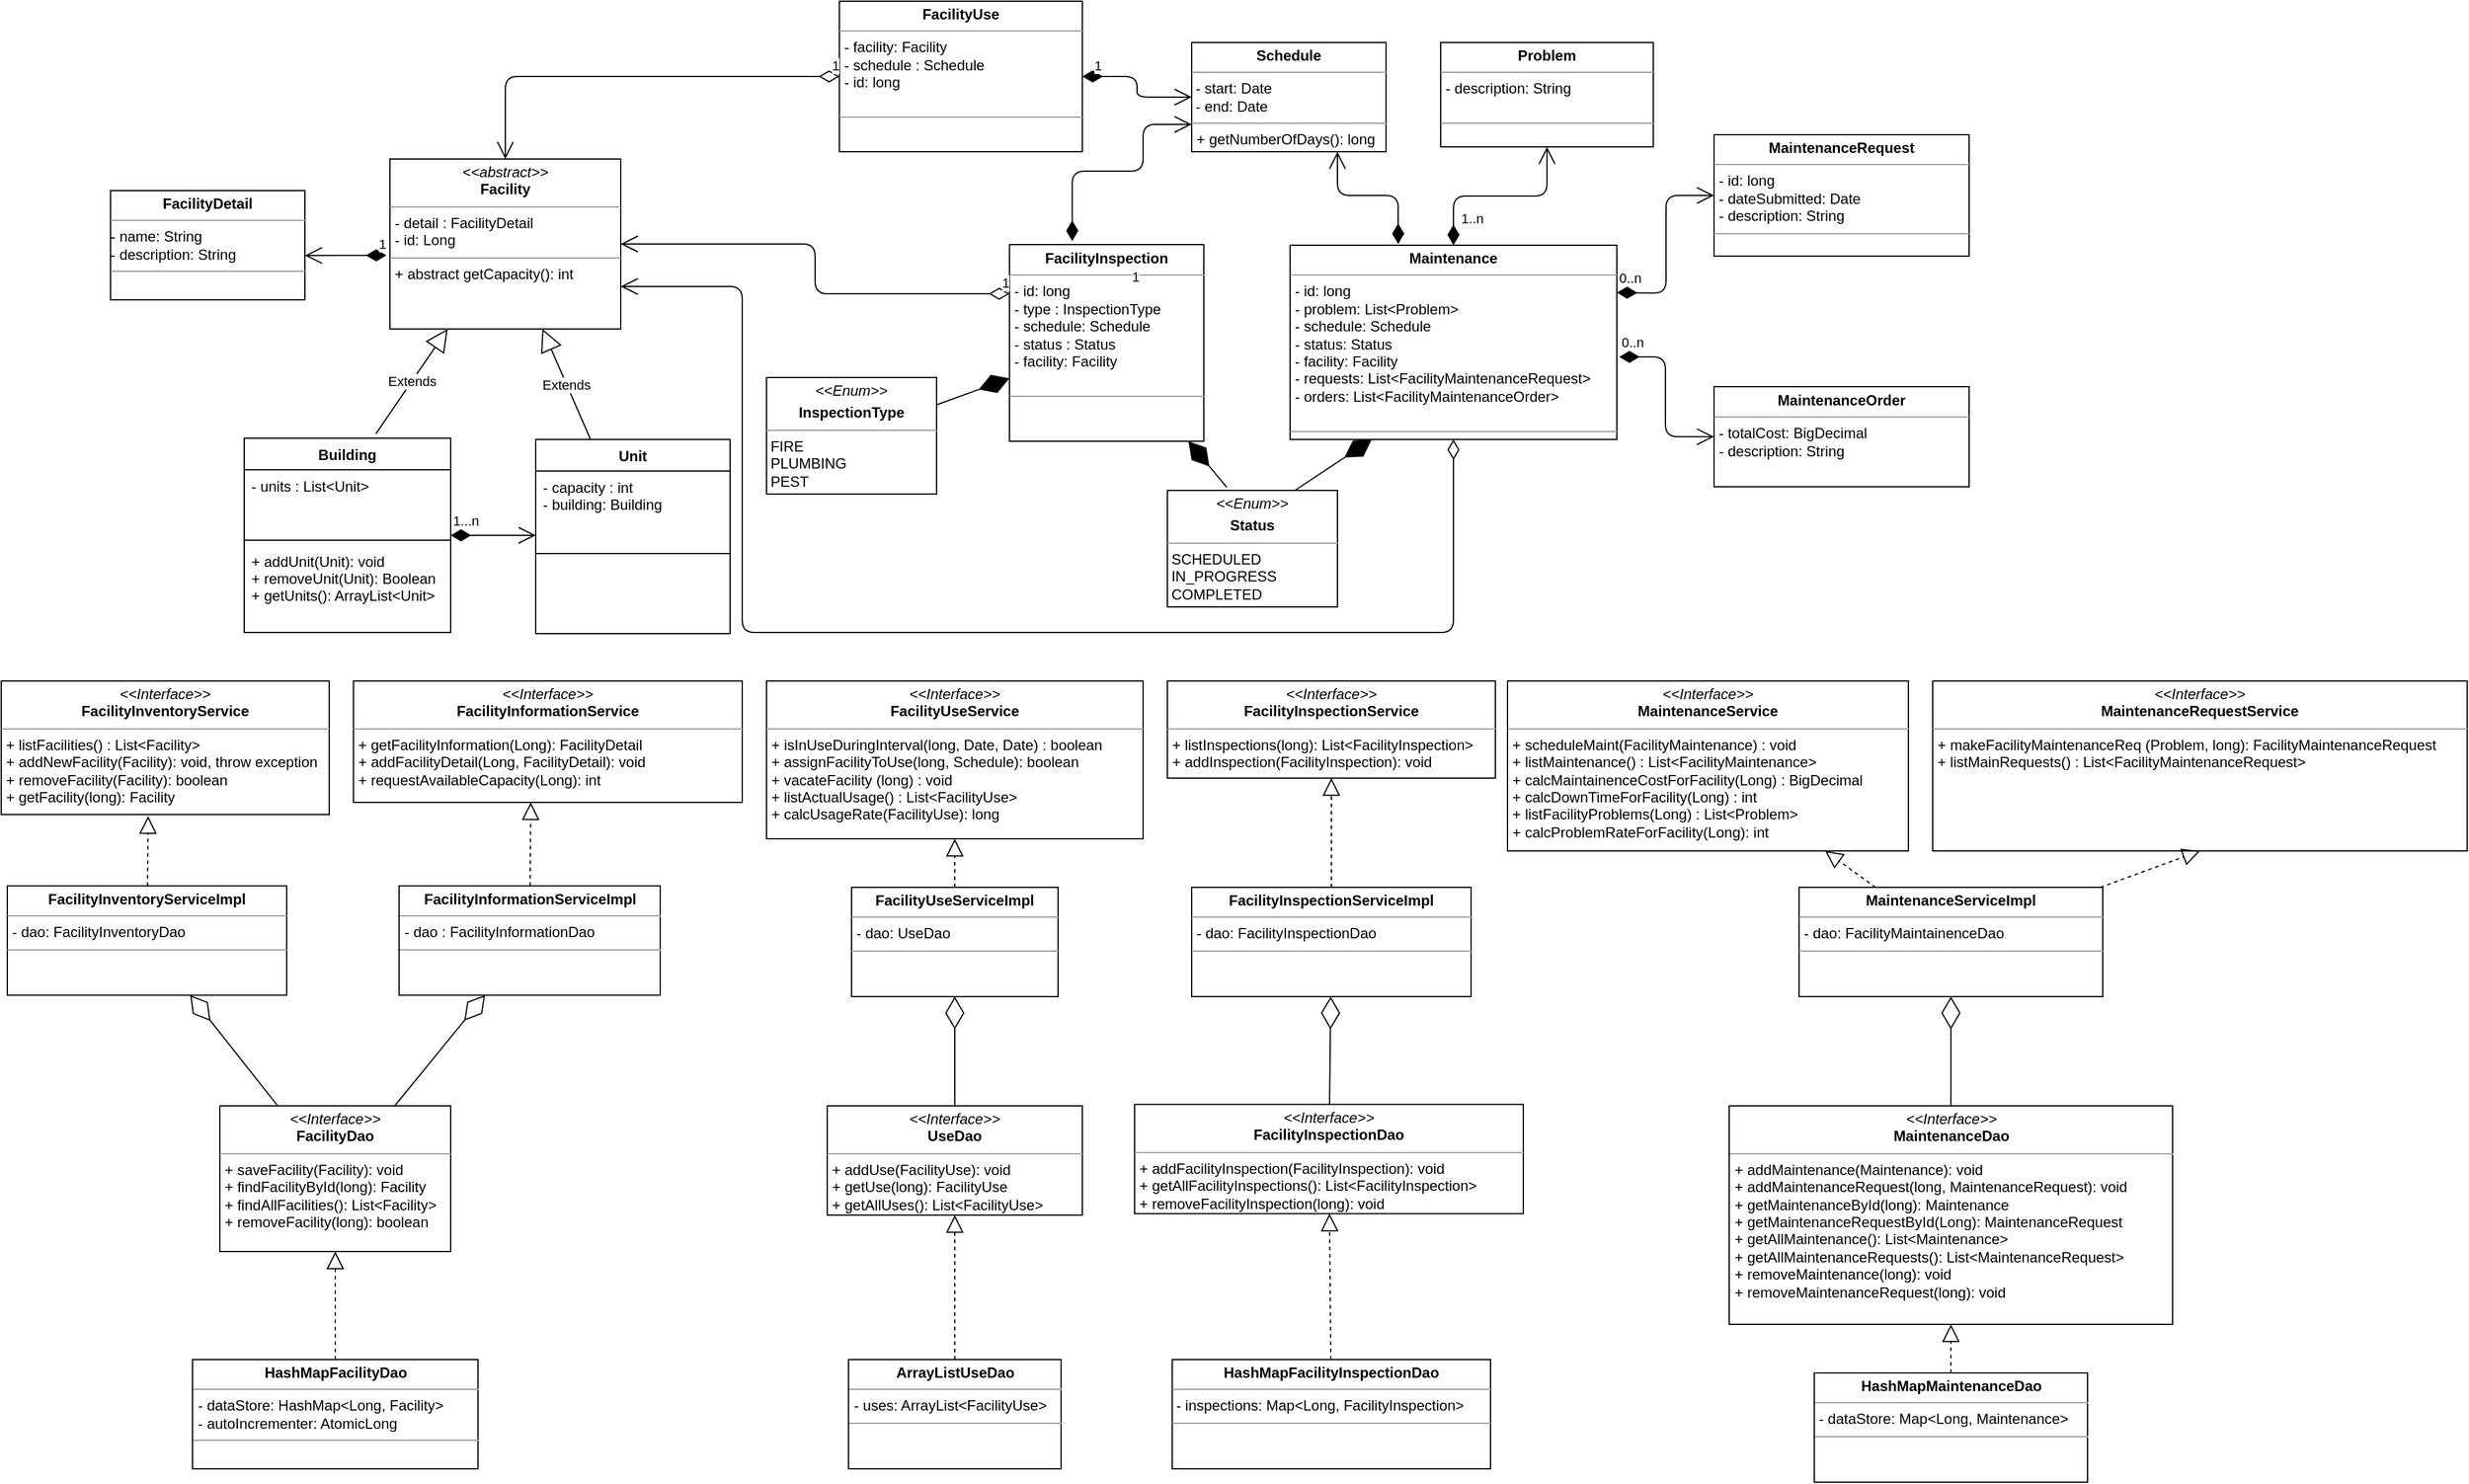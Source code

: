 <mxfile version="12.7.4" type="device"><diagram name="Page-1" id="e7e014a7-5840-1c2e-5031-d8a46d1fe8dd"><mxGraphModel dx="2235" dy="878" grid="1" gridSize="10" guides="1" tooltips="1" connect="1" arrows="1" fold="1" page="1" pageScale="1" pageWidth="1169" pageHeight="826" background="#ffffff" math="0" shadow="0"><root><mxCell id="0"/><mxCell id="1" parent="0"/><mxCell id="Rs3aG7dNfr2jWQ8IBVUv-45" value="Building" style="swimlane;fontStyle=1;align=center;verticalAlign=top;childLayout=stackLayout;horizontal=1;startSize=26;horizontalStack=0;resizeParent=1;resizeParentMax=0;resizeLast=0;collapsible=1;marginBottom=0;" parent="1" vertex="1"><mxGeometry x="250" y="390" width="170" height="160" as="geometry"/></mxCell><mxCell id="Rs3aG7dNfr2jWQ8IBVUv-46" value="- units : List&lt;Unit&gt;" style="text;strokeColor=none;fillColor=none;align=left;verticalAlign=top;spacingLeft=4;spacingRight=4;overflow=hidden;rotatable=0;points=[[0,0.5],[1,0.5]];portConstraint=eastwest;" parent="Rs3aG7dNfr2jWQ8IBVUv-45" vertex="1"><mxGeometry y="26" width="170" height="54" as="geometry"/></mxCell><mxCell id="Rs3aG7dNfr2jWQ8IBVUv-47" value="" style="line;strokeWidth=1;fillColor=none;align=left;verticalAlign=middle;spacingTop=-1;spacingLeft=3;spacingRight=3;rotatable=0;labelPosition=right;points=[];portConstraint=eastwest;" parent="Rs3aG7dNfr2jWQ8IBVUv-45" vertex="1"><mxGeometry y="80" width="170" height="8" as="geometry"/></mxCell><mxCell id="Rs3aG7dNfr2jWQ8IBVUv-48" value="+ addUnit(Unit): void&#xA;+ removeUnit(Unit): Boolean&#xA;+ getUnits(): ArrayList&lt;Unit&gt;&#xA;&#xA;" style="text;strokeColor=none;fillColor=none;align=left;verticalAlign=top;spacingLeft=4;spacingRight=4;overflow=hidden;rotatable=0;points=[[0,0.5],[1,0.5]];portConstraint=eastwest;" parent="Rs3aG7dNfr2jWQ8IBVUv-45" vertex="1"><mxGeometry y="88" width="170" height="72" as="geometry"/></mxCell><mxCell id="Rs3aG7dNfr2jWQ8IBVUv-49" value="Extends" style="endArrow=block;endSize=16;endFill=0;html=1;exitX=0.638;exitY=-0.023;exitDx=0;exitDy=0;exitPerimeter=0;entryX=0.25;entryY=1;entryDx=0;entryDy=0;" parent="1" source="Rs3aG7dNfr2jWQ8IBVUv-45" target="Rs3aG7dNfr2jWQ8IBVUv-57" edge="1"><mxGeometry width="160" relative="1" as="geometry"><mxPoint x="250" y="310" as="sourcePoint"/><mxPoint x="413.738" y="286" as="targetPoint"/></mxGeometry></mxCell><mxCell id="Rs3aG7dNfr2jWQ8IBVUv-50" value="Unit" style="swimlane;fontStyle=1;align=center;verticalAlign=top;childLayout=stackLayout;horizontal=1;startSize=26;horizontalStack=0;resizeParent=1;resizeParentMax=0;resizeLast=0;collapsible=1;marginBottom=0;" parent="1" vertex="1"><mxGeometry x="490" y="391" width="160" height="160" as="geometry"/></mxCell><mxCell id="Rs3aG7dNfr2jWQ8IBVUv-51" value="- capacity : int&#xA;- building: Building&#xA;" style="text;strokeColor=none;fillColor=none;align=left;verticalAlign=top;spacingLeft=4;spacingRight=4;overflow=hidden;rotatable=0;points=[[0,0.5],[1,0.5]];portConstraint=eastwest;" parent="Rs3aG7dNfr2jWQ8IBVUv-50" vertex="1"><mxGeometry y="26" width="160" height="64" as="geometry"/></mxCell><mxCell id="Rs3aG7dNfr2jWQ8IBVUv-52" value="" style="line;strokeWidth=1;fillColor=none;align=left;verticalAlign=middle;spacingTop=-1;spacingLeft=3;spacingRight=3;rotatable=0;labelPosition=right;points=[];portConstraint=eastwest;" parent="Rs3aG7dNfr2jWQ8IBVUv-50" vertex="1"><mxGeometry y="90" width="160" height="8" as="geometry"/></mxCell><mxCell id="Rs3aG7dNfr2jWQ8IBVUv-53" value="&#xA;&#xA;" style="text;strokeColor=none;fillColor=none;align=left;verticalAlign=top;spacingLeft=4;spacingRight=4;overflow=hidden;rotatable=0;points=[[0,0.5],[1,0.5]];portConstraint=eastwest;" parent="Rs3aG7dNfr2jWQ8IBVUv-50" vertex="1"><mxGeometry y="98" width="160" height="62" as="geometry"/></mxCell><mxCell id="Rs3aG7dNfr2jWQ8IBVUv-54" value="Extends" style="endArrow=block;endSize=16;endFill=0;html=1;" parent="1" source="Rs3aG7dNfr2jWQ8IBVUv-50" target="Rs3aG7dNfr2jWQ8IBVUv-57" edge="1"><mxGeometry width="160" relative="1" as="geometry"><mxPoint x="180" y="320" as="sourcePoint"/><mxPoint x="510.133" y="286" as="targetPoint"/></mxGeometry></mxCell><mxCell id="Rs3aG7dNfr2jWQ8IBVUv-57" value="&lt;p style=&quot;margin: 0px ; margin-top: 4px ; text-align: center&quot;&gt;&lt;i&gt;&amp;lt;&amp;lt;abstract&amp;gt;&amp;gt;&lt;/i&gt;&lt;br&gt;&lt;b&gt;Facility&lt;/b&gt;&lt;/p&gt;&lt;hr size=&quot;1&quot;&gt;&lt;p style=&quot;margin: 0px ; margin-left: 4px&quot;&gt;- detail : FacilityDetail&lt;/p&gt;&lt;p style=&quot;margin: 0px ; margin-left: 4px&quot;&gt;- id: Long&lt;br&gt;&lt;/p&gt;&lt;hr size=&quot;1&quot;&gt;&lt;p style=&quot;margin: 0px ; margin-left: 4px&quot;&gt;+ abstract getCapacity(): int&lt;br&gt;&lt;/p&gt;" style="verticalAlign=top;align=left;overflow=fill;fontSize=12;fontFamily=Helvetica;html=1;" parent="1" vertex="1"><mxGeometry x="370" y="160" width="190" height="140" as="geometry"/></mxCell><mxCell id="Rs3aG7dNfr2jWQ8IBVUv-77" value="&lt;p style=&quot;margin: 0px ; margin-top: 4px ; text-align: center&quot;&gt;&lt;i&gt;&amp;lt;&amp;lt;Interface&amp;gt;&amp;gt;&lt;/i&gt;&lt;br&gt;&lt;b&gt;FacilityInventoryService&lt;/b&gt;&lt;/p&gt;&lt;hr size=&quot;1&quot;&gt;&lt;p style=&quot;margin: 0px ; margin-left: 4px&quot;&gt;+ listFacilities() : List&amp;lt;Facility&amp;gt;&lt;br&gt;&lt;/p&gt;&lt;p style=&quot;margin: 0px ; margin-left: 4px&quot;&gt;+ addNewFacility(Facility): void, throw exception&lt;/p&gt;&lt;p style=&quot;margin: 0px ; margin-left: 4px&quot;&gt;+ removeFacility(Facility): boolean&lt;/p&gt;&lt;p style=&quot;margin: 0px ; margin-left: 4px&quot;&gt;+ getFacility(long): Facility&lt;br&gt;&lt;/p&gt;" style="verticalAlign=top;align=left;overflow=fill;fontSize=12;fontFamily=Helvetica;html=1;" parent="1" vertex="1"><mxGeometry x="50" y="590" width="270" height="110" as="geometry"/></mxCell><mxCell id="Rs3aG7dNfr2jWQ8IBVUv-78" value="&lt;p style=&quot;margin: 0px ; margin-top: 4px ; text-align: center&quot;&gt;&lt;i&gt;&amp;lt;&amp;lt;Interface&amp;gt;&amp;gt;&lt;/i&gt;&lt;br&gt;&lt;b&gt;FacilityUseService&lt;/b&gt;&lt;/p&gt;&lt;hr size=&quot;1&quot;&gt;&lt;p style=&quot;margin: 0px ; margin-left: 4px&quot;&gt;+ isInUseDuringInterval(long, Date, Date) : boolean&lt;br&gt;+ assignFacilityToUse(long, Schedule): boolean&lt;/p&gt;&lt;p style=&quot;margin: 0px ; margin-left: 4px&quot;&gt;+ vacateFacility (long) : void&lt;/p&gt;&lt;p style=&quot;margin: 0px ; margin-left: 4px&quot;&gt;+ listActualUsage() : List&amp;lt;FacilityUse&amp;gt;&lt;/p&gt;&lt;p style=&quot;margin: 0px ; margin-left: 4px&quot;&gt;+ calcUsageRate(FacilityUse): long&lt;br&gt;&lt;/p&gt;" style="verticalAlign=top;align=left;overflow=fill;fontSize=12;fontFamily=Helvetica;html=1;" parent="1" vertex="1"><mxGeometry x="680" y="590" width="310" height="130" as="geometry"/></mxCell><mxCell id="Rs3aG7dNfr2jWQ8IBVUv-79" value="&lt;p style=&quot;margin: 0px ; margin-top: 4px ; text-align: center&quot;&gt;&lt;i&gt;&amp;lt;&amp;lt;Interface&amp;gt;&amp;gt;&lt;/i&gt;&lt;br&gt;&lt;b&gt;FacilityInspectionService&lt;/b&gt;&lt;/p&gt;&lt;hr size=&quot;1&quot;&gt;&lt;p style=&quot;margin: 0px ; margin-left: 4px&quot;&gt;+ listInspections(long): List&amp;lt;FacilityInspection&amp;gt;&lt;br&gt;&lt;/p&gt;&lt;p style=&quot;margin: 0px ; margin-left: 4px&quot;&gt;+ addInspection(FacilityInspection): void&lt;br&gt;&lt;/p&gt;" style="verticalAlign=top;align=left;overflow=fill;fontSize=12;fontFamily=Helvetica;html=1;" parent="1" vertex="1"><mxGeometry x="1010" y="590" width="270" height="80" as="geometry"/></mxCell><mxCell id="Rs3aG7dNfr2jWQ8IBVUv-80" value="&lt;p style=&quot;margin: 0px ; margin-top: 4px ; text-align: center&quot;&gt;&lt;i&gt;&amp;lt;&amp;lt;Interface&amp;gt;&amp;gt;&lt;/i&gt;&lt;br&gt;&lt;b&gt;MaintenanceService&lt;/b&gt;&lt;/p&gt;&lt;hr size=&quot;1&quot;&gt;&lt;p style=&quot;margin: 0px ; margin-left: 4px&quot;&gt;+ scheduleMaint(FacilityMaintenance) : void&lt;/p&gt;&lt;p style=&quot;margin: 0px ; margin-left: 4px&quot;&gt;+ listMaintenance() : List&amp;lt;FacilityMaintenance&amp;gt;&lt;/p&gt;&lt;p style=&quot;margin: 0px ; margin-left: 4px&quot;&gt;+ calcMaintainenceCostForFacility(Long) : BigDecimal&lt;/p&gt;&lt;p style=&quot;margin: 0px ; margin-left: 4px&quot;&gt;+ calcDownTimeForFacility(Long) : int&lt;/p&gt;&lt;p style=&quot;margin: 0px ; margin-left: 4px&quot;&gt;+ listFacilityProblems(Long) : List&amp;lt;Problem&amp;gt; &lt;br&gt;&lt;/p&gt;&lt;p style=&quot;margin: 0px ; margin-left: 4px&quot;&gt;+ calcProblemRateForFacility(Long): int&lt;br&gt;&lt;/p&gt;&lt;p style=&quot;margin: 0px ; margin-left: 4px&quot;&gt;&lt;br&gt;&lt;/p&gt;&lt;p style=&quot;margin: 0px ; margin-left: 4px&quot;&gt;&lt;br&gt;&lt;/p&gt;" style="verticalAlign=top;align=left;overflow=fill;fontSize=12;fontFamily=Helvetica;html=1;" parent="1" vertex="1"><mxGeometry x="1290" y="590" width="330" height="140" as="geometry"/></mxCell><mxCell id="Rs3aG7dNfr2jWQ8IBVUv-81" value="&lt;p style=&quot;margin: 0px ; margin-top: 4px ; text-align: center&quot;&gt;&lt;b&gt;FacilityInventoryServiceImpl&lt;/b&gt;&lt;/p&gt;&lt;hr size=&quot;1&quot;&gt;&lt;p style=&quot;margin: 0px ; margin-left: 4px&quot;&gt;- dao: FacilityInventoryDao&lt;/p&gt;&lt;hr size=&quot;1&quot;&gt;&lt;p style=&quot;margin: 0px ; margin-left: 4px&quot;&gt;&lt;br&gt;&lt;/p&gt;" style="verticalAlign=top;align=left;overflow=fill;fontSize=12;fontFamily=Helvetica;html=1;" parent="1" vertex="1"><mxGeometry x="55" y="758.8" width="230" height="90" as="geometry"/></mxCell><mxCell id="Rs3aG7dNfr2jWQ8IBVUv-82" value="&lt;p style=&quot;margin: 0px ; margin-top: 4px ; text-align: center&quot;&gt;&lt;b&gt;FacilityUseServiceImpl&lt;/b&gt;&lt;/p&gt;&lt;hr size=&quot;1&quot;&gt;&lt;p style=&quot;margin: 0px ; margin-left: 4px&quot;&gt;- dao: UseDao&lt;/p&gt;&lt;hr size=&quot;1&quot;&gt;&lt;p style=&quot;margin: 0px ; margin-left: 4px&quot;&gt;&lt;br&gt;&lt;/p&gt;" style="verticalAlign=top;align=left;overflow=fill;fontSize=12;fontFamily=Helvetica;html=1;" parent="1" vertex="1"><mxGeometry x="750" y="760" width="170" height="90" as="geometry"/></mxCell><mxCell id="Rs3aG7dNfr2jWQ8IBVUv-83" value="&lt;p style=&quot;margin: 0px ; margin-top: 4px ; text-align: center&quot;&gt;&lt;b&gt;FacilityInspectionServiceImpl&lt;/b&gt;&lt;/p&gt;&lt;hr size=&quot;1&quot;&gt;&lt;p style=&quot;margin: 0px ; margin-left: 4px&quot;&gt;- dao: FacilityInspectionDao&lt;/p&gt;&lt;hr size=&quot;1&quot;&gt;&lt;p style=&quot;margin: 0px ; margin-left: 4px&quot;&gt;&lt;br&gt;&lt;/p&gt;" style="verticalAlign=top;align=left;overflow=fill;fontSize=12;fontFamily=Helvetica;html=1;" parent="1" vertex="1"><mxGeometry x="1030" y="760" width="230" height="90" as="geometry"/></mxCell><mxCell id="Rs3aG7dNfr2jWQ8IBVUv-84" value="&lt;p style=&quot;margin: 0px ; margin-top: 4px ; text-align: center&quot;&gt;&lt;b&gt;MaintenanceServiceImpl&lt;/b&gt;&lt;/p&gt;&lt;hr size=&quot;1&quot;&gt;&lt;p style=&quot;margin: 0px ; margin-left: 4px&quot;&gt;- dao: FacilityMaintainenceDao&lt;/p&gt;&lt;hr size=&quot;1&quot;&gt;&lt;p style=&quot;margin: 0px ; margin-left: 4px&quot;&gt;&lt;br&gt;&lt;/p&gt;" style="verticalAlign=top;align=left;overflow=fill;fontSize=12;fontFamily=Helvetica;html=1;" parent="1" vertex="1"><mxGeometry x="1530" y="760" width="250" height="90" as="geometry"/></mxCell><mxCell id="Rs3aG7dNfr2jWQ8IBVUv-85" value="" style="endArrow=block;dashed=1;endFill=0;endSize=12;html=1;entryX=0.448;entryY=1.012;entryDx=0;entryDy=0;entryPerimeter=0;" parent="1" source="Rs3aG7dNfr2jWQ8IBVUv-81" target="Rs3aG7dNfr2jWQ8IBVUv-77" edge="1"><mxGeometry width="160" relative="1" as="geometry"><mxPoint x="95" y="910" as="sourcePoint"/><mxPoint x="255" y="910" as="targetPoint"/></mxGeometry></mxCell><mxCell id="Rs3aG7dNfr2jWQ8IBVUv-87" value="" style="endArrow=block;dashed=1;endFill=0;endSize=12;html=1;" parent="1" source="Rs3aG7dNfr2jWQ8IBVUv-82" target="Rs3aG7dNfr2jWQ8IBVUv-78" edge="1"><mxGeometry width="160" relative="1" as="geometry"><mxPoint x="550" y="870" as="sourcePoint"/><mxPoint x="710" y="870" as="targetPoint"/></mxGeometry></mxCell><mxCell id="Rs3aG7dNfr2jWQ8IBVUv-88" value="" style="endArrow=block;dashed=1;endFill=0;endSize=12;html=1;" parent="1" source="Rs3aG7dNfr2jWQ8IBVUv-83" target="Rs3aG7dNfr2jWQ8IBVUv-79" edge="1"><mxGeometry width="160" relative="1" as="geometry"><mxPoint x="865" y="920" as="sourcePoint"/><mxPoint x="1025" y="920" as="targetPoint"/></mxGeometry></mxCell><mxCell id="Rs3aG7dNfr2jWQ8IBVUv-89" value="" style="endArrow=block;dashed=1;endFill=0;endSize=12;html=1;" parent="1" source="Rs3aG7dNfr2jWQ8IBVUv-84" target="Rs3aG7dNfr2jWQ8IBVUv-80" edge="1"><mxGeometry width="160" relative="1" as="geometry"><mxPoint x="1470" y="910" as="sourcePoint"/><mxPoint x="1630" y="910" as="targetPoint"/></mxGeometry></mxCell><mxCell id="Rs3aG7dNfr2jWQ8IBVUv-90" value="&lt;p style=&quot;margin: 0px ; margin-top: 4px ; text-align: center&quot;&gt;&lt;i&gt;&amp;lt;&amp;lt;Interface&amp;gt;&amp;gt;&lt;/i&gt;&lt;br&gt;&lt;b&gt;FacilityDao&lt;/b&gt;&lt;/p&gt;&lt;hr size=&quot;1&quot;&gt;&lt;p style=&quot;margin: 0px ; margin-left: 4px&quot;&gt;+ saveFacility(Facility): void&lt;br&gt;+ findFacilityById(long): Facility&lt;/p&gt;&lt;p style=&quot;margin: 0px ; margin-left: 4px&quot;&gt;+ findAllFacilities(): List&amp;lt;Facility&amp;gt;&lt;/p&gt;&lt;p style=&quot;margin: 0px ; margin-left: 4px&quot;&gt;+ removeFacility(long): boolean&lt;br&gt;&lt;/p&gt;&lt;p style=&quot;margin: 0px ; margin-left: 4px&quot;&gt;&lt;br&gt;&lt;/p&gt;&lt;p style=&quot;margin: 0px ; margin-left: 4px&quot;&gt;&lt;br&gt;&lt;/p&gt;" style="verticalAlign=top;align=left;overflow=fill;fontSize=12;fontFamily=Helvetica;html=1;" parent="1" vertex="1"><mxGeometry x="230" y="940" width="190" height="120" as="geometry"/></mxCell><mxCell id="Rs3aG7dNfr2jWQ8IBVUv-91" value="&lt;p style=&quot;margin: 0px ; margin-top: 4px ; text-align: center&quot;&gt;&lt;i&gt;&amp;lt;&amp;lt;Interface&amp;gt;&amp;gt;&lt;/i&gt;&lt;br&gt;&lt;b&gt;UseDao&lt;/b&gt;&lt;/p&gt;&lt;hr size=&quot;1&quot;&gt;&lt;p style=&quot;margin: 0px ; margin-left: 4px&quot;&gt;+ addUse(FacilityUse): void&lt;/p&gt;&lt;p style=&quot;margin: 0px ; margin-left: 4px&quot;&gt;+ getUse(long): FacilityUse&lt;/p&gt;&lt;p style=&quot;margin: 0px ; margin-left: 4px&quot;&gt;+ getAllUses(): List&amp;lt;FacilityUse&amp;gt;&lt;br&gt;&lt;/p&gt;" style="verticalAlign=top;align=left;overflow=fill;fontSize=12;fontFamily=Helvetica;html=1;" parent="1" vertex="1"><mxGeometry x="730" y="940" width="210" height="90" as="geometry"/></mxCell><mxCell id="Rs3aG7dNfr2jWQ8IBVUv-92" value="&lt;p style=&quot;margin: 0px ; margin-top: 4px ; text-align: center&quot;&gt;&lt;i&gt;&amp;lt;&amp;lt;Interface&amp;gt;&amp;gt;&lt;/i&gt;&lt;br&gt;&lt;b&gt;FacilityInspectionDao&lt;/b&gt;&lt;/p&gt;&lt;hr size=&quot;1&quot;&gt;&lt;p style=&quot;margin: 0px ; margin-left: 4px&quot;&gt;+ addFacilityInspection(FacilityInspection): void&lt;br&gt;+ getAllFacilityInspections(): List&amp;lt;FacilityInspection&amp;gt;&lt;/p&gt;&lt;p style=&quot;margin: 0px ; margin-left: 4px&quot;&gt;+ removeFacilityInspection(long): void&lt;br&gt;&lt;/p&gt;" style="verticalAlign=top;align=left;overflow=fill;fontSize=12;fontFamily=Helvetica;html=1;" parent="1" vertex="1"><mxGeometry x="983" y="938.8" width="320" height="90" as="geometry"/></mxCell><mxCell id="Rs3aG7dNfr2jWQ8IBVUv-93" value="&lt;p style=&quot;margin: 0px ; margin-top: 4px ; text-align: center&quot;&gt;&lt;i&gt;&amp;lt;&amp;lt;Interface&amp;gt;&amp;gt;&lt;/i&gt;&lt;br&gt;&lt;b&gt;MaintenanceDao&lt;/b&gt;&lt;/p&gt;&lt;hr size=&quot;1&quot;&gt;&lt;p style=&quot;margin: 0px ; margin-left: 4px&quot;&gt;+ addMaintenance(Maintenance): void&lt;/p&gt;&lt;p style=&quot;margin: 0px ; margin-left: 4px&quot;&gt;+ addMaintenanceRequest(long, MaintenanceRequest): void&lt;/p&gt;&lt;p style=&quot;margin: 0px ; margin-left: 4px&quot;&gt;+ getMaintenanceById(long): Maintenance&lt;/p&gt;&lt;p style=&quot;margin: 0px ; margin-left: 4px&quot;&gt;+ getMaintenanceRequestById(Long): MaintenanceRequest&lt;/p&gt;&lt;p style=&quot;margin: 0px ; margin-left: 4px&quot;&gt;+ getAllMaintenance(): List&amp;lt;Maintenance&amp;gt;&lt;/p&gt;&lt;p style=&quot;margin: 0px ; margin-left: 4px&quot;&gt;+ getAllMaintenanceRequests(): List&amp;lt;MaintenanceRequest&amp;gt;&lt;/p&gt;&lt;p style=&quot;margin: 0px ; margin-left: 4px&quot;&gt;+ removeMaintenance(long): void&lt;/p&gt;&lt;p style=&quot;margin: 0px ; margin-left: 4px&quot;&gt;+ removeMaintenanceRequest(long): void&lt;br&gt;&lt;/p&gt;&lt;p style=&quot;margin: 0px ; margin-left: 4px&quot;&gt;&lt;br&gt;&lt;/p&gt;&lt;p style=&quot;margin: 0px ; margin-left: 4px&quot;&gt;&lt;br&gt;&lt;/p&gt;" style="verticalAlign=top;align=left;overflow=fill;fontSize=12;fontFamily=Helvetica;html=1;" parent="1" vertex="1"><mxGeometry x="1472.5" y="940" width="365" height="180" as="geometry"/></mxCell><mxCell id="Rs3aG7dNfr2jWQ8IBVUv-95" value="" style="endArrow=diamondThin;endFill=0;endSize=24;html=1;" parent="1" source="Rs3aG7dNfr2jWQ8IBVUv-90" target="Rs3aG7dNfr2jWQ8IBVUv-81" edge="1"><mxGeometry width="160" relative="1" as="geometry"><mxPoint x="5" y="950" as="sourcePoint"/><mxPoint x="165" y="950" as="targetPoint"/></mxGeometry></mxCell><mxCell id="Rs3aG7dNfr2jWQ8IBVUv-96" value="" style="endArrow=diamondThin;endFill=0;endSize=24;html=1;" parent="1" source="Rs3aG7dNfr2jWQ8IBVUv-91" target="Rs3aG7dNfr2jWQ8IBVUv-82" edge="1"><mxGeometry width="160" relative="1" as="geometry"><mxPoint x="610" y="1170" as="sourcePoint"/><mxPoint x="770" y="1170" as="targetPoint"/></mxGeometry></mxCell><mxCell id="Rs3aG7dNfr2jWQ8IBVUv-97" value="" style="endArrow=diamondThin;endFill=0;endSize=24;html=1;" parent="1" source="Rs3aG7dNfr2jWQ8IBVUv-92" target="Rs3aG7dNfr2jWQ8IBVUv-83" edge="1"><mxGeometry width="160" relative="1" as="geometry"><mxPoint x="1250" y="1000" as="sourcePoint"/><mxPoint x="1250" y="910" as="targetPoint"/></mxGeometry></mxCell><mxCell id="Rs3aG7dNfr2jWQ8IBVUv-98" value="" style="endArrow=diamondThin;endFill=0;endSize=24;html=1;" parent="1" source="Rs3aG7dNfr2jWQ8IBVUv-93" target="Rs3aG7dNfr2jWQ8IBVUv-84" edge="1"><mxGeometry width="160" relative="1" as="geometry"><mxPoint x="1515" y="995.6" as="sourcePoint"/><mxPoint x="1515" y="905.6" as="targetPoint"/></mxGeometry></mxCell><mxCell id="Rs3aG7dNfr2jWQ8IBVUv-99" value="&lt;p style=&quot;margin: 0px ; margin-top: 4px ; text-align: center&quot;&gt;&lt;b&gt;HashMapFacilityDao&lt;/b&gt;&lt;/p&gt;&lt;hr size=&quot;1&quot;&gt;&lt;p style=&quot;margin: 0px ; margin-left: 4px&quot;&gt;- dataStore: HashMap&amp;lt;Long, Facility&amp;gt;&lt;/p&gt;&lt;p style=&quot;margin: 0px ; margin-left: 4px&quot;&gt;- autoIncrementer: AtomicLong&lt;br&gt;&lt;/p&gt;&lt;hr size=&quot;1&quot;&gt;&lt;p style=&quot;margin: 0px ; margin-left: 4px&quot;&gt;&lt;br&gt;&lt;/p&gt;" style="verticalAlign=top;align=left;overflow=fill;fontSize=12;fontFamily=Helvetica;html=1;" parent="1" vertex="1"><mxGeometry x="207.5" y="1149" width="235" height="90" as="geometry"/></mxCell><mxCell id="Rs3aG7dNfr2jWQ8IBVUv-100" value="" style="endArrow=block;dashed=1;endFill=0;endSize=12;html=1;" parent="1" source="Rs3aG7dNfr2jWQ8IBVUv-99" target="Rs3aG7dNfr2jWQ8IBVUv-90" edge="1"><mxGeometry width="160" relative="1" as="geometry"><mxPoint x="-45" y="1280" as="sourcePoint"/><mxPoint x="115" y="1280" as="targetPoint"/></mxGeometry></mxCell><mxCell id="Rs3aG7dNfr2jWQ8IBVUv-101" value="&lt;p style=&quot;margin: 0px ; margin-top: 4px ; text-align: center&quot;&gt;&lt;b&gt;ArrayListUseDao&lt;/b&gt;&lt;br&gt;&lt;/p&gt;&lt;hr size=&quot;1&quot;&gt;&lt;p style=&quot;margin: 0px ; margin-left: 4px&quot;&gt;- uses: ArrayList&amp;lt;FacilityUse&amp;gt;&lt;br&gt;&lt;/p&gt;&lt;hr size=&quot;1&quot;&gt;&lt;p style=&quot;margin: 0px ; margin-left: 4px&quot;&gt;&lt;br&gt;&lt;/p&gt;" style="verticalAlign=top;align=left;overflow=fill;fontSize=12;fontFamily=Helvetica;html=1;" parent="1" vertex="1"><mxGeometry x="747.5" y="1149" width="175" height="90" as="geometry"/></mxCell><mxCell id="Rs3aG7dNfr2jWQ8IBVUv-102" value="" style="endArrow=block;dashed=1;endFill=0;endSize=12;html=1;" parent="1" source="Rs3aG7dNfr2jWQ8IBVUv-101" target="Rs3aG7dNfr2jWQ8IBVUv-91" edge="1"><mxGeometry width="160" relative="1" as="geometry"><mxPoint x="660" y="1180" as="sourcePoint"/><mxPoint x="660" y="1090" as="targetPoint"/></mxGeometry></mxCell><mxCell id="Rs3aG7dNfr2jWQ8IBVUv-103" value="" style="endArrow=block;dashed=1;endFill=0;endSize=12;html=1;" parent="1" source="Rs3aG7dNfr2jWQ8IBVUv-104" target="Rs3aG7dNfr2jWQ8IBVUv-92" edge="1"><mxGeometry width="160" relative="1" as="geometry"><mxPoint x="1519.41" y="1230" as="sourcePoint"/><mxPoint x="1519.41" y="1140" as="targetPoint"/></mxGeometry></mxCell><mxCell id="Rs3aG7dNfr2jWQ8IBVUv-104" value="&lt;p style=&quot;margin: 0px ; margin-top: 4px ; text-align: center&quot;&gt;&lt;b&gt;HashMapFacilityInspectionDao&lt;/b&gt;&lt;/p&gt;&lt;hr size=&quot;1&quot;&gt;&amp;nbsp;- inspections: Map&amp;lt;Long, FacilityInspection&amp;gt;&lt;br&gt;&lt;hr size=&quot;1&quot;&gt;&lt;p style=&quot;margin: 0px ; margin-left: 4px&quot;&gt;&lt;br&gt;&lt;/p&gt;" style="verticalAlign=top;align=left;overflow=fill;fontSize=12;fontFamily=Helvetica;html=1;" parent="1" vertex="1"><mxGeometry x="1014" y="1149" width="262" height="90" as="geometry"/></mxCell><mxCell id="Rs3aG7dNfr2jWQ8IBVUv-105" value="&lt;p style=&quot;margin: 0px ; margin-top: 4px ; text-align: center&quot;&gt;&lt;b&gt;HashMapMaintenanceDao&lt;/b&gt;&lt;/p&gt;&lt;hr size=&quot;1&quot;&gt;&amp;nbsp;- dataStore: Map&amp;lt;Long, Maintenance&amp;gt;&lt;br&gt;&lt;hr size=&quot;1&quot;&gt;" style="verticalAlign=top;align=left;overflow=fill;fontSize=12;fontFamily=Helvetica;html=1;" parent="1" vertex="1"><mxGeometry x="1542.5" y="1160" width="225" height="90" as="geometry"/></mxCell><mxCell id="Rs3aG7dNfr2jWQ8IBVUv-106" value="" style="endArrow=block;dashed=1;endFill=0;endSize=12;html=1;" parent="1" source="Rs3aG7dNfr2jWQ8IBVUv-105" target="Rs3aG7dNfr2jWQ8IBVUv-93" edge="1"><mxGeometry width="160" relative="1" as="geometry"><mxPoint x="1781" y="1235.6" as="sourcePoint"/><mxPoint x="1783.444" y="1125.6" as="targetPoint"/></mxGeometry></mxCell><mxCell id="Rs3aG7dNfr2jWQ8IBVUv-112" value="&lt;p style=&quot;margin: 0px ; margin-top: 4px ; text-align: center&quot;&gt;&lt;i&gt;&amp;lt;&amp;lt;Enum&amp;gt;&amp;gt;&lt;/i&gt;&lt;/p&gt;&lt;p style=&quot;margin: 0px ; margin-top: 4px ; text-align: center&quot;&gt;&lt;b&gt;InspectionType&lt;/b&gt;&lt;/p&gt;&lt;hr size=&quot;1&quot;&gt;&lt;div&gt;&amp;nbsp;FIRE&lt;/div&gt;&lt;div&gt;&amp;nbsp;PLUMBING&lt;br&gt;&amp;nbsp;PEST&lt;br&gt;&lt;/div&gt;&lt;div style=&quot;height: 2px&quot;&gt;&lt;br&gt;&lt;/div&gt;" style="verticalAlign=top;align=left;overflow=fill;fontSize=12;fontFamily=Helvetica;html=1;" parent="1" vertex="1"><mxGeometry x="680" y="340" width="140" height="96" as="geometry"/></mxCell><mxCell id="Rs3aG7dNfr2jWQ8IBVUv-113" value="&lt;p style=&quot;margin: 0px ; margin-top: 4px ; text-align: center&quot;&gt;&lt;b&gt;FacilityInspection&lt;/b&gt;&lt;/p&gt;&lt;hr size=&quot;1&quot;&gt;&lt;p style=&quot;margin: 0px ; margin-left: 4px&quot;&gt;- id: long&lt;br&gt;&lt;/p&gt;&lt;p style=&quot;margin: 0px ; margin-left: 4px&quot;&gt;- type : InspectionType&lt;/p&gt;&lt;p style=&quot;margin: 0px ; margin-left: 4px&quot;&gt;- schedule: Schedule&lt;/p&gt;&lt;p style=&quot;margin: 0px ; margin-left: 4px&quot;&gt;- status : Status&lt;/p&gt;&lt;p style=&quot;margin: 0px ; margin-left: 4px&quot;&gt;- facility: Facility&lt;/p&gt;&lt;p style=&quot;margin: 0px ; margin-left: 4px&quot;&gt;&lt;br&gt;&lt;/p&gt;&lt;hr size=&quot;1&quot;&gt;&lt;p style=&quot;margin: 0px ; margin-left: 4px&quot;&gt;&lt;br&gt;&lt;/p&gt;" style="verticalAlign=top;align=left;overflow=fill;fontSize=12;fontFamily=Helvetica;html=1;" parent="1" vertex="1"><mxGeometry x="880" y="230.5" width="160" height="162" as="geometry"/></mxCell><mxCell id="Rs3aG7dNfr2jWQ8IBVUv-114" value="" style="endArrow=diamondThin;endFill=1;endSize=24;html=1;" parent="1" source="Rs3aG7dNfr2jWQ8IBVUv-112" target="Rs3aG7dNfr2jWQ8IBVUv-113" edge="1"><mxGeometry width="160" relative="1" as="geometry"><mxPoint x="1510" y="374" as="sourcePoint"/><mxPoint x="1670" y="374" as="targetPoint"/></mxGeometry></mxCell><mxCell id="Rs3aG7dNfr2jWQ8IBVUv-121" value="1...n" style="endArrow=open;html=1;endSize=12;startArrow=diamondThin;startSize=14;startFill=1;edgeStyle=orthogonalEdgeStyle;align=left;verticalAlign=bottom;" parent="1" source="Rs3aG7dNfr2jWQ8IBVUv-45" edge="1"><mxGeometry x="-1" y="3" relative="1" as="geometry"><mxPoint x="280" y="450" as="sourcePoint"/><mxPoint x="490" y="470" as="targetPoint"/></mxGeometry></mxCell><mxCell id="Rs3aG7dNfr2jWQ8IBVUv-122" value="&lt;p style=&quot;margin: 0px ; margin-top: 4px ; text-align: center&quot;&gt;&lt;b&gt;FacilityUse&lt;/b&gt;&lt;/p&gt;&lt;hr size=&quot;1&quot;&gt;&lt;p style=&quot;margin: 0px ; margin-left: 4px&quot;&gt;- facility: Facility&lt;/p&gt;&lt;p style=&quot;margin: 0px ; margin-left: 4px&quot;&gt;- schedule : Schedule&lt;/p&gt;&lt;p style=&quot;margin: 0px ; margin-left: 4px&quot;&gt;- id: long&lt;br&gt;&lt;/p&gt;&lt;p style=&quot;margin: 0px ; margin-left: 4px&quot;&gt;&lt;br&gt;&lt;/p&gt;&lt;hr size=&quot;1&quot;&gt;&lt;div&gt;&lt;br&gt;&lt;/div&gt;&lt;div&gt;&lt;br&gt;&lt;/div&gt;" style="verticalAlign=top;align=left;overflow=fill;fontSize=12;fontFamily=Helvetica;html=1;" parent="1" vertex="1"><mxGeometry x="740" y="30" width="200" height="124" as="geometry"/></mxCell><mxCell id="Rs3aG7dNfr2jWQ8IBVUv-126" value="1" style="endArrow=open;html=1;endSize=12;startArrow=diamondThin;startSize=14;startFill=0;edgeStyle=orthogonalEdgeStyle;align=left;verticalAlign=bottom;" parent="1" source="Rs3aG7dNfr2jWQ8IBVUv-122" target="Rs3aG7dNfr2jWQ8IBVUv-57" edge="1"><mxGeometry x="-0.953" relative="1" as="geometry"><mxPoint x="640" y="110" as="sourcePoint"/><mxPoint x="513" y="150" as="targetPoint"/><mxPoint as="offset"/></mxGeometry></mxCell><mxCell id="Rs3aG7dNfr2jWQ8IBVUv-144" value="1" style="endArrow=open;html=1;endSize=12;startArrow=diamondThin;startSize=14;startFill=1;edgeStyle=elbowEdgeStyle;align=left;verticalAlign=bottom;" parent="1" source="Rs3aG7dNfr2jWQ8IBVUv-122" target="Rs3aG7dNfr2jWQ8IBVUv-124" edge="1"><mxGeometry x="-0.852" relative="1" as="geometry"><mxPoint x="660" y="290" as="sourcePoint"/><mxPoint x="820" y="290" as="targetPoint"/><mxPoint as="offset"/></mxGeometry></mxCell><mxCell id="Rs3aG7dNfr2jWQ8IBVUv-145" value="1" style="endArrow=open;html=1;endSize=12;startArrow=diamondThin;startSize=14;startFill=1;edgeStyle=orthogonalEdgeStyle;align=left;verticalAlign=bottom;exitX=-0.015;exitY=0.567;exitDx=0;exitDy=0;exitPerimeter=0;entryX=1;entryY=0.594;entryDx=0;entryDy=0;entryPerimeter=0;" parent="1" source="Rs3aG7dNfr2jWQ8IBVUv-57" target="seu9BKF7MAPgMXSV2-Tt-3" edge="1"><mxGeometry x="-0.744" relative="1" as="geometry"><mxPoint x="310" y="270" as="sourcePoint"/><mxPoint x="250" y="232" as="targetPoint"/><mxPoint as="offset"/></mxGeometry></mxCell><mxCell id="Rs3aG7dNfr2jWQ8IBVUv-148" value="&lt;p style=&quot;margin: 0px ; margin-top: 4px ; text-align: center&quot;&gt;&lt;b&gt;MaintenanceRequest&lt;/b&gt;&lt;/p&gt;&lt;hr size=&quot;1&quot;&gt;&lt;p style=&quot;margin: 0px ; margin-left: 4px&quot;&gt;- id: long&lt;br&gt;&lt;/p&gt;&lt;p style=&quot;margin: 0px ; margin-left: 4px&quot;&gt;- dateSubmitted: Date&lt;/p&gt;&lt;p style=&quot;margin: 0px ; margin-left: 4px&quot;&gt;- description: String&lt;br&gt;&lt;/p&gt;&lt;hr size=&quot;1&quot;&gt;&lt;p style=&quot;margin: 0px ; margin-left: 4px&quot;&gt;&lt;br&gt;&lt;/p&gt;" style="verticalAlign=top;align=left;overflow=fill;fontSize=12;fontFamily=Helvetica;html=1;" parent="1" vertex="1"><mxGeometry x="1460" y="140" width="210" height="100" as="geometry"/></mxCell><mxCell id="seu9BKF7MAPgMXSV2-Tt-3" value="&lt;p style=&quot;margin: 0px ; margin-top: 4px ; text-align: center&quot;&gt;&lt;b&gt;FacilityDetail&lt;/b&gt;&lt;/p&gt;&lt;hr size=&quot;1&quot;&gt;&lt;div&gt;- name: String&lt;/div&gt;&lt;div&gt;- description: String&lt;br&gt;&lt;/div&gt;&lt;hr size=&quot;1&quot;&gt;&lt;p style=&quot;margin: 0px ; margin-left: 4px&quot;&gt;&lt;br&gt;&lt;/p&gt;" style="verticalAlign=top;align=left;overflow=fill;fontSize=12;fontFamily=Helvetica;html=1;" parent="1" vertex="1"><mxGeometry x="140" y="186" width="160" height="90" as="geometry"/></mxCell><mxCell id="seu9BKF7MAPgMXSV2-Tt-4" value="1" style="endArrow=open;html=1;endSize=12;startArrow=diamondThin;startSize=14;startFill=0;edgeStyle=orthogonalEdgeStyle;align=left;verticalAlign=bottom;exitX=0;exitY=0.25;exitDx=0;exitDy=0;entryX=1;entryY=0.5;entryDx=0;entryDy=0;" parent="1" source="Rs3aG7dNfr2jWQ8IBVUv-113" target="Rs3aG7dNfr2jWQ8IBVUv-57" edge="1"><mxGeometry x="-0.953" relative="1" as="geometry"><mxPoint x="750" y="102.0" as="sourcePoint"/><mxPoint x="475.0" y="170" as="targetPoint"/><mxPoint as="offset"/></mxGeometry></mxCell><mxCell id="seu9BKF7MAPgMXSV2-Tt-7" value="1" style="endArrow=open;html=1;endSize=12;startArrow=diamondThin;startSize=14;startFill=1;edgeStyle=orthogonalEdgeStyle;align=left;verticalAlign=bottom;entryX=0;entryY=0.75;entryDx=0;entryDy=0;exitX=0.323;exitY=-0.018;exitDx=0;exitDy=0;exitPerimeter=0;" parent="1" source="Rs3aG7dNfr2jWQ8IBVUv-113" target="Rs3aG7dNfr2jWQ8IBVUv-124" edge="1"><mxGeometry x="0.073" y="-96" relative="1" as="geometry"><mxPoint x="1270" y="210" as="sourcePoint"/><mxPoint x="1430" y="210" as="targetPoint"/><Array as="points"><mxPoint x="932" y="170"/><mxPoint x="990" y="170"/><mxPoint x="990" y="132"/></Array><mxPoint as="offset"/></mxGeometry></mxCell><mxCell id="seu9BKF7MAPgMXSV2-Tt-8" value="&lt;p style=&quot;margin: 0px ; margin-top: 4px ; text-align: center&quot;&gt;&lt;i&gt;&amp;lt;&amp;lt;Enum&amp;gt;&amp;gt;&lt;/i&gt;&lt;b&gt;&lt;br&gt;&lt;/b&gt;&lt;/p&gt;&lt;p style=&quot;margin: 0px ; margin-top: 4px ; text-align: center&quot;&gt;&lt;b&gt;Status&lt;/b&gt;&lt;/p&gt;&lt;hr size=&quot;1&quot;&gt;&lt;div&gt;&amp;nbsp;SCHEDULED&lt;/div&gt;&lt;div&gt;&amp;nbsp;IN_PROGRESS &lt;br&gt;&lt;/div&gt;&lt;div&gt;&amp;nbsp;COMPLETED&lt;br&gt;&lt;/div&gt;" style="verticalAlign=top;align=left;overflow=fill;fontSize=12;fontFamily=Helvetica;html=1;" parent="1" vertex="1"><mxGeometry x="1010" y="433" width="140" height="96" as="geometry"/></mxCell><mxCell id="seu9BKF7MAPgMXSV2-Tt-9" value="" style="endArrow=diamondThin;endFill=1;endSize=24;html=1;exitX=0.349;exitY=-0.027;exitDx=0;exitDy=0;exitPerimeter=0;" parent="1" source="seu9BKF7MAPgMXSV2-Tt-8" target="Rs3aG7dNfr2jWQ8IBVUv-113" edge="1"><mxGeometry width="160" relative="1" as="geometry"><mxPoint x="830" y="372.5" as="sourcePoint"/><mxPoint x="890" y="350.643" as="targetPoint"/></mxGeometry></mxCell><mxCell id="seu9BKF7MAPgMXSV2-Tt-10" value="1" style="endArrow=open;html=1;endSize=12;startArrow=diamondThin;startSize=14;startFill=0;edgeStyle=orthogonalEdgeStyle;align=left;verticalAlign=bottom;entryX=1;entryY=0.75;entryDx=0;entryDy=0;exitX=1;exitY=0.5;exitDx=0;exitDy=0;" parent="1" source="Rs3aG7dNfr2jWQ8IBVUv-169" target="Rs3aG7dNfr2jWQ8IBVUv-57" edge="1"><mxGeometry x="-1" y="3" relative="1" as="geometry"><mxPoint x="1280" y="460" as="sourcePoint"/><mxPoint x="1440" y="460" as="targetPoint"/><Array as="points"><mxPoint x="1246" y="550"/><mxPoint x="660" y="550"/><mxPoint x="660" y="265"/></Array></mxGeometry></mxCell><mxCell id="Rs3aG7dNfr2jWQ8IBVUv-169" value="&lt;p style=&quot;margin: 0px ; margin-top: 4px ; text-align: center&quot;&gt;&lt;b&gt;Maintenance&lt;/b&gt;&lt;/p&gt;&lt;hr size=&quot;1&quot;&gt;&lt;p style=&quot;margin: 0px ; margin-left: 4px&quot;&gt;- id: long&lt;br&gt;&lt;/p&gt;&lt;p style=&quot;margin: 0px ; margin-left: 4px&quot;&gt;- problem: List&amp;lt;Problem&amp;gt;&lt;/p&gt;&lt;p style=&quot;margin: 0px ; margin-left: 4px&quot;&gt;- schedule: Schedule&lt;/p&gt;&lt;p style=&quot;margin: 0px ; margin-left: 4px&quot;&gt;- status: Status&lt;br&gt;&lt;/p&gt;&lt;p style=&quot;margin: 0px ; margin-left: 4px&quot;&gt;- facility: Facility&lt;/p&gt;&lt;p style=&quot;margin: 0px ; margin-left: 4px&quot;&gt;- requests: List&amp;lt;FacilityMaintenanceRequest&amp;gt;&lt;/p&gt;&lt;p style=&quot;margin: 0px ; margin-left: 4px&quot;&gt;- orders: List&amp;lt;FacilityMaintenanceOrder&amp;gt;&lt;br&gt;&lt;/p&gt;&lt;p style=&quot;margin: 0px ; margin-left: 4px&quot;&gt;&lt;br&gt;&lt;/p&gt;&lt;hr size=&quot;1&quot;&gt;&lt;p style=&quot;margin: 0px ; margin-left: 4px&quot;&gt;&lt;br&gt;&lt;/p&gt;" style="verticalAlign=top;align=left;overflow=fill;fontSize=12;fontFamily=Helvetica;html=1;direction=south;" parent="1" vertex="1"><mxGeometry x="1111" y="231" width="269" height="160" as="geometry"/></mxCell><mxCell id="seu9BKF7MAPgMXSV2-Tt-12" value="1" style="endArrow=open;html=1;endSize=12;startArrow=diamondThin;startSize=14;startFill=1;edgeStyle=orthogonalEdgeStyle;align=left;verticalAlign=bottom;entryX=0.75;entryY=1;entryDx=0;entryDy=0;" parent="1" target="Rs3aG7dNfr2jWQ8IBVUv-124" edge="1"><mxGeometry x="0.073" y="-96" relative="1" as="geometry"><mxPoint x="1200" y="230" as="sourcePoint"/><mxPoint x="1040" y="141.5" as="targetPoint"/><mxPoint as="offset"/><Array as="points"><mxPoint x="1200" y="190"/><mxPoint x="1150" y="190"/></Array></mxGeometry></mxCell><mxCell id="seu9BKF7MAPgMXSV2-Tt-13" value="" style="endArrow=diamondThin;endFill=1;endSize=24;html=1;exitX=0.75;exitY=0;exitDx=0;exitDy=0;entryX=1;entryY=0.75;entryDx=0;entryDy=0;" parent="1" source="seu9BKF7MAPgMXSV2-Tt-8" target="Rs3aG7dNfr2jWQ8IBVUv-169" edge="1"><mxGeometry width="160" relative="1" as="geometry"><mxPoint x="1038.86" y="440.408" as="sourcePoint"/><mxPoint x="1016.907" y="402.5" as="targetPoint"/></mxGeometry></mxCell><mxCell id="seu9BKF7MAPgMXSV2-Tt-14" value="&lt;p style=&quot;margin: 0px ; margin-top: 4px ; text-align: center&quot;&gt;&lt;b&gt;MaintenanceOrder&lt;/b&gt;&lt;/p&gt;&lt;hr size=&quot;1&quot;&gt;&lt;p style=&quot;margin: 0px ; margin-left: 4px&quot;&gt;- totalCost: BigDecimal &lt;br&gt;- description: String&lt;br&gt;&lt;/p&gt;" style="verticalAlign=top;align=left;overflow=fill;fontSize=12;fontFamily=Helvetica;html=1;" parent="1" vertex="1"><mxGeometry x="1460" y="347.57" width="210" height="82.43" as="geometry"/></mxCell><mxCell id="seu9BKF7MAPgMXSV2-Tt-19" value="0..n" style="endArrow=open;html=1;endSize=12;startArrow=diamondThin;startSize=14;startFill=1;edgeStyle=orthogonalEdgeStyle;align=left;verticalAlign=bottom;entryX=0;entryY=0.5;entryDx=0;entryDy=0;" parent="1" target="Rs3aG7dNfr2jWQ8IBVUv-148" edge="1"><mxGeometry x="-1" y="3" relative="1" as="geometry"><mxPoint x="1380" y="270" as="sourcePoint"/><mxPoint x="1540" y="270" as="targetPoint"/></mxGeometry></mxCell><mxCell id="seu9BKF7MAPgMXSV2-Tt-22" value="0..n" style="endArrow=open;html=1;endSize=12;startArrow=diamondThin;startSize=14;startFill=1;edgeStyle=orthogonalEdgeStyle;align=left;verticalAlign=bottom;exitX=0.575;exitY=-0.007;exitDx=0;exitDy=0;exitPerimeter=0;" parent="1" source="Rs3aG7dNfr2jWQ8IBVUv-169" target="seu9BKF7MAPgMXSV2-Tt-14" edge="1"><mxGeometry x="-1" y="3" relative="1" as="geometry"><mxPoint x="1390" y="280" as="sourcePoint"/><mxPoint x="1470" y="223.5" as="targetPoint"/></mxGeometry></mxCell><mxCell id="seu9BKF7MAPgMXSV2-Tt-23" value="&lt;p style=&quot;margin: 0px ; margin-top: 4px ; text-align: center&quot;&gt;&lt;i&gt;&amp;lt;&amp;lt;Interface&amp;gt;&amp;gt;&lt;/i&gt;&lt;br&gt;&lt;b&gt;FacilityInformationService&lt;/b&gt;&lt;/p&gt;&lt;hr size=&quot;1&quot;&gt;&lt;p style=&quot;margin: 0px ; margin-left: 4px&quot;&gt;+ getFacilityInformation(Long): FacilityDetail&lt;/p&gt;&lt;p style=&quot;margin: 0px ; margin-left: 4px&quot;&gt;+ addFacilityDetail(Long, FacilityDetail): void&lt;br&gt;&lt;/p&gt;&lt;p style=&quot;margin: 0px ; margin-left: 4px&quot;&gt;+ requestAvailableCapacity(Long): int&lt;/p&gt;" style="verticalAlign=top;align=left;overflow=fill;fontSize=12;fontFamily=Helvetica;html=1;" parent="1" vertex="1"><mxGeometry x="340" y="590" width="320" height="100" as="geometry"/></mxCell><mxCell id="seu9BKF7MAPgMXSV2-Tt-27" value="&lt;p style=&quot;margin: 0px ; margin-top: 4px ; text-align: center&quot;&gt;&lt;b&gt;FacilityInformationServiceImpl&lt;/b&gt;&lt;/p&gt;&lt;hr size=&quot;1&quot;&gt;&lt;p style=&quot;margin: 0px ; margin-left: 4px&quot;&gt;- dao : FacilityInformationDao&lt;/p&gt;&lt;hr size=&quot;1&quot;&gt;&lt;p style=&quot;margin: 0px ; margin-left: 4px&quot;&gt;&lt;br&gt;&lt;/p&gt;" style="verticalAlign=top;align=left;overflow=fill;fontSize=12;fontFamily=Helvetica;html=1;" parent="1" vertex="1"><mxGeometry x="377.5" y="758.8" width="215" height="90" as="geometry"/></mxCell><mxCell id="seu9BKF7MAPgMXSV2-Tt-28" value="" style="endArrow=block;dashed=1;endFill=0;endSize=12;html=1;entryX=0.448;entryY=1.012;entryDx=0;entryDy=0;entryPerimeter=0;" parent="1" source="seu9BKF7MAPgMXSV2-Tt-27" edge="1"><mxGeometry width="160" relative="1" as="geometry"><mxPoint x="410" y="908.8" as="sourcePoint"/><mxPoint x="485.96" y="690" as="targetPoint"/></mxGeometry></mxCell><mxCell id="seu9BKF7MAPgMXSV2-Tt-30" value="" style="endArrow=diamondThin;endFill=0;endSize=24;html=1;" parent="1" source="Rs3aG7dNfr2jWQ8IBVUv-90" target="seu9BKF7MAPgMXSV2-Tt-27" edge="1"><mxGeometry width="160" relative="1" as="geometry"><mxPoint x="485" y="938.8" as="sourcePoint"/><mxPoint x="480" y="948.8" as="targetPoint"/></mxGeometry></mxCell><mxCell id="seu9BKF7MAPgMXSV2-Tt-33" value="&lt;p style=&quot;margin: 0px ; margin-top: 4px ; text-align: center&quot;&gt;&lt;i&gt;&amp;lt;&amp;lt;Interface&amp;gt;&amp;gt;&lt;/i&gt;&lt;br&gt;&lt;b&gt;MaintenanceRequestService&lt;/b&gt;&lt;/p&gt;&lt;hr size=&quot;1&quot;&gt;&lt;p style=&quot;margin: 0px ; margin-left: 4px&quot;&gt;+ makeFacilityMaintenanceReq (Problem, long): FacilityMaintenanceRequest&lt;br&gt;&lt;/p&gt;&lt;p style=&quot;margin: 0px ; margin-left: 4px&quot;&gt;+ listMainRequests() : List&amp;lt;FacilityMaintenanceRequest&amp;gt;&lt;/p&gt;&lt;p style=&quot;margin: 0px ; margin-left: 4px&quot;&gt;&lt;br&gt;&lt;/p&gt;" style="verticalAlign=top;align=left;overflow=fill;fontSize=12;fontFamily=Helvetica;html=1;" parent="1" vertex="1"><mxGeometry x="1640" y="590" width="440" height="140" as="geometry"/></mxCell><mxCell id="seu9BKF7MAPgMXSV2-Tt-35" value="&lt;p style=&quot;margin: 0px ; margin-top: 4px ; text-align: center&quot;&gt;&lt;b&gt;Problem&lt;/b&gt;&lt;/p&gt;&lt;hr size=&quot;1&quot;&gt;&lt;p style=&quot;margin: 0px ; margin-left: 4px&quot;&gt;- description: String&lt;br&gt;&lt;br&gt;&lt;/p&gt;&lt;hr size=&quot;1&quot;&gt;&lt;p style=&quot;margin: 0px ; margin-left: 4px&quot;&gt;&lt;br&gt;&lt;/p&gt;" style="verticalAlign=top;align=left;overflow=fill;fontSize=12;fontFamily=Helvetica;html=1;" parent="1" vertex="1"><mxGeometry x="1235" y="64" width="175" height="86" as="geometry"/></mxCell><mxCell id="seu9BKF7MAPgMXSV2-Tt-39" value="1..n" style="endArrow=open;html=1;endSize=12;startArrow=diamondThin;startSize=14;startFill=1;edgeStyle=orthogonalEdgeStyle;align=left;verticalAlign=bottom;" parent="1" source="Rs3aG7dNfr2jWQ8IBVUv-169" target="seu9BKF7MAPgMXSV2-Tt-35" edge="1"><mxGeometry x="-0.832" y="-4" relative="1" as="geometry"><mxPoint x="1270" y="160" as="sourcePoint"/><mxPoint x="1430" y="160" as="targetPoint"/><mxPoint as="offset"/></mxGeometry></mxCell><mxCell id="seu9BKF7MAPgMXSV2-Tt-47" value="" style="endArrow=block;dashed=1;endFill=0;endSize=12;html=1;entryX=0.5;entryY=1;entryDx=0;entryDy=0;" parent="1" source="Rs3aG7dNfr2jWQ8IBVUv-84" target="seu9BKF7MAPgMXSV2-Tt-33" edge="1"><mxGeometry width="160" relative="1" as="geometry"><mxPoint x="1860.0" y="758.8" as="sourcePoint"/><mxPoint x="1856.282" y="710" as="targetPoint"/></mxGeometry></mxCell><mxCell id="Rs3aG7dNfr2jWQ8IBVUv-124" value="&lt;p style=&quot;margin: 0px ; margin-top: 4px ; text-align: center&quot;&gt;&lt;b&gt;Schedule&lt;/b&gt;&lt;/p&gt;&lt;hr size=&quot;1&quot;&gt;&lt;div&gt;&amp;nbsp;- start: Date&lt;/div&gt;&lt;div&gt;&amp;nbsp;- end: Date&lt;/div&gt;&lt;hr size=&quot;1&quot;&gt;&lt;p style=&quot;margin: 0px ; margin-left: 4px&quot;&gt;+ getNumberOfDays(): long&lt;br&gt;&lt;/p&gt;" style="verticalAlign=top;align=left;overflow=fill;fontSize=12;fontFamily=Helvetica;html=1;" parent="1" vertex="1"><mxGeometry x="1030" y="64" width="160" height="90" as="geometry"/></mxCell></root></mxGraphModel></diagram></mxfile>
